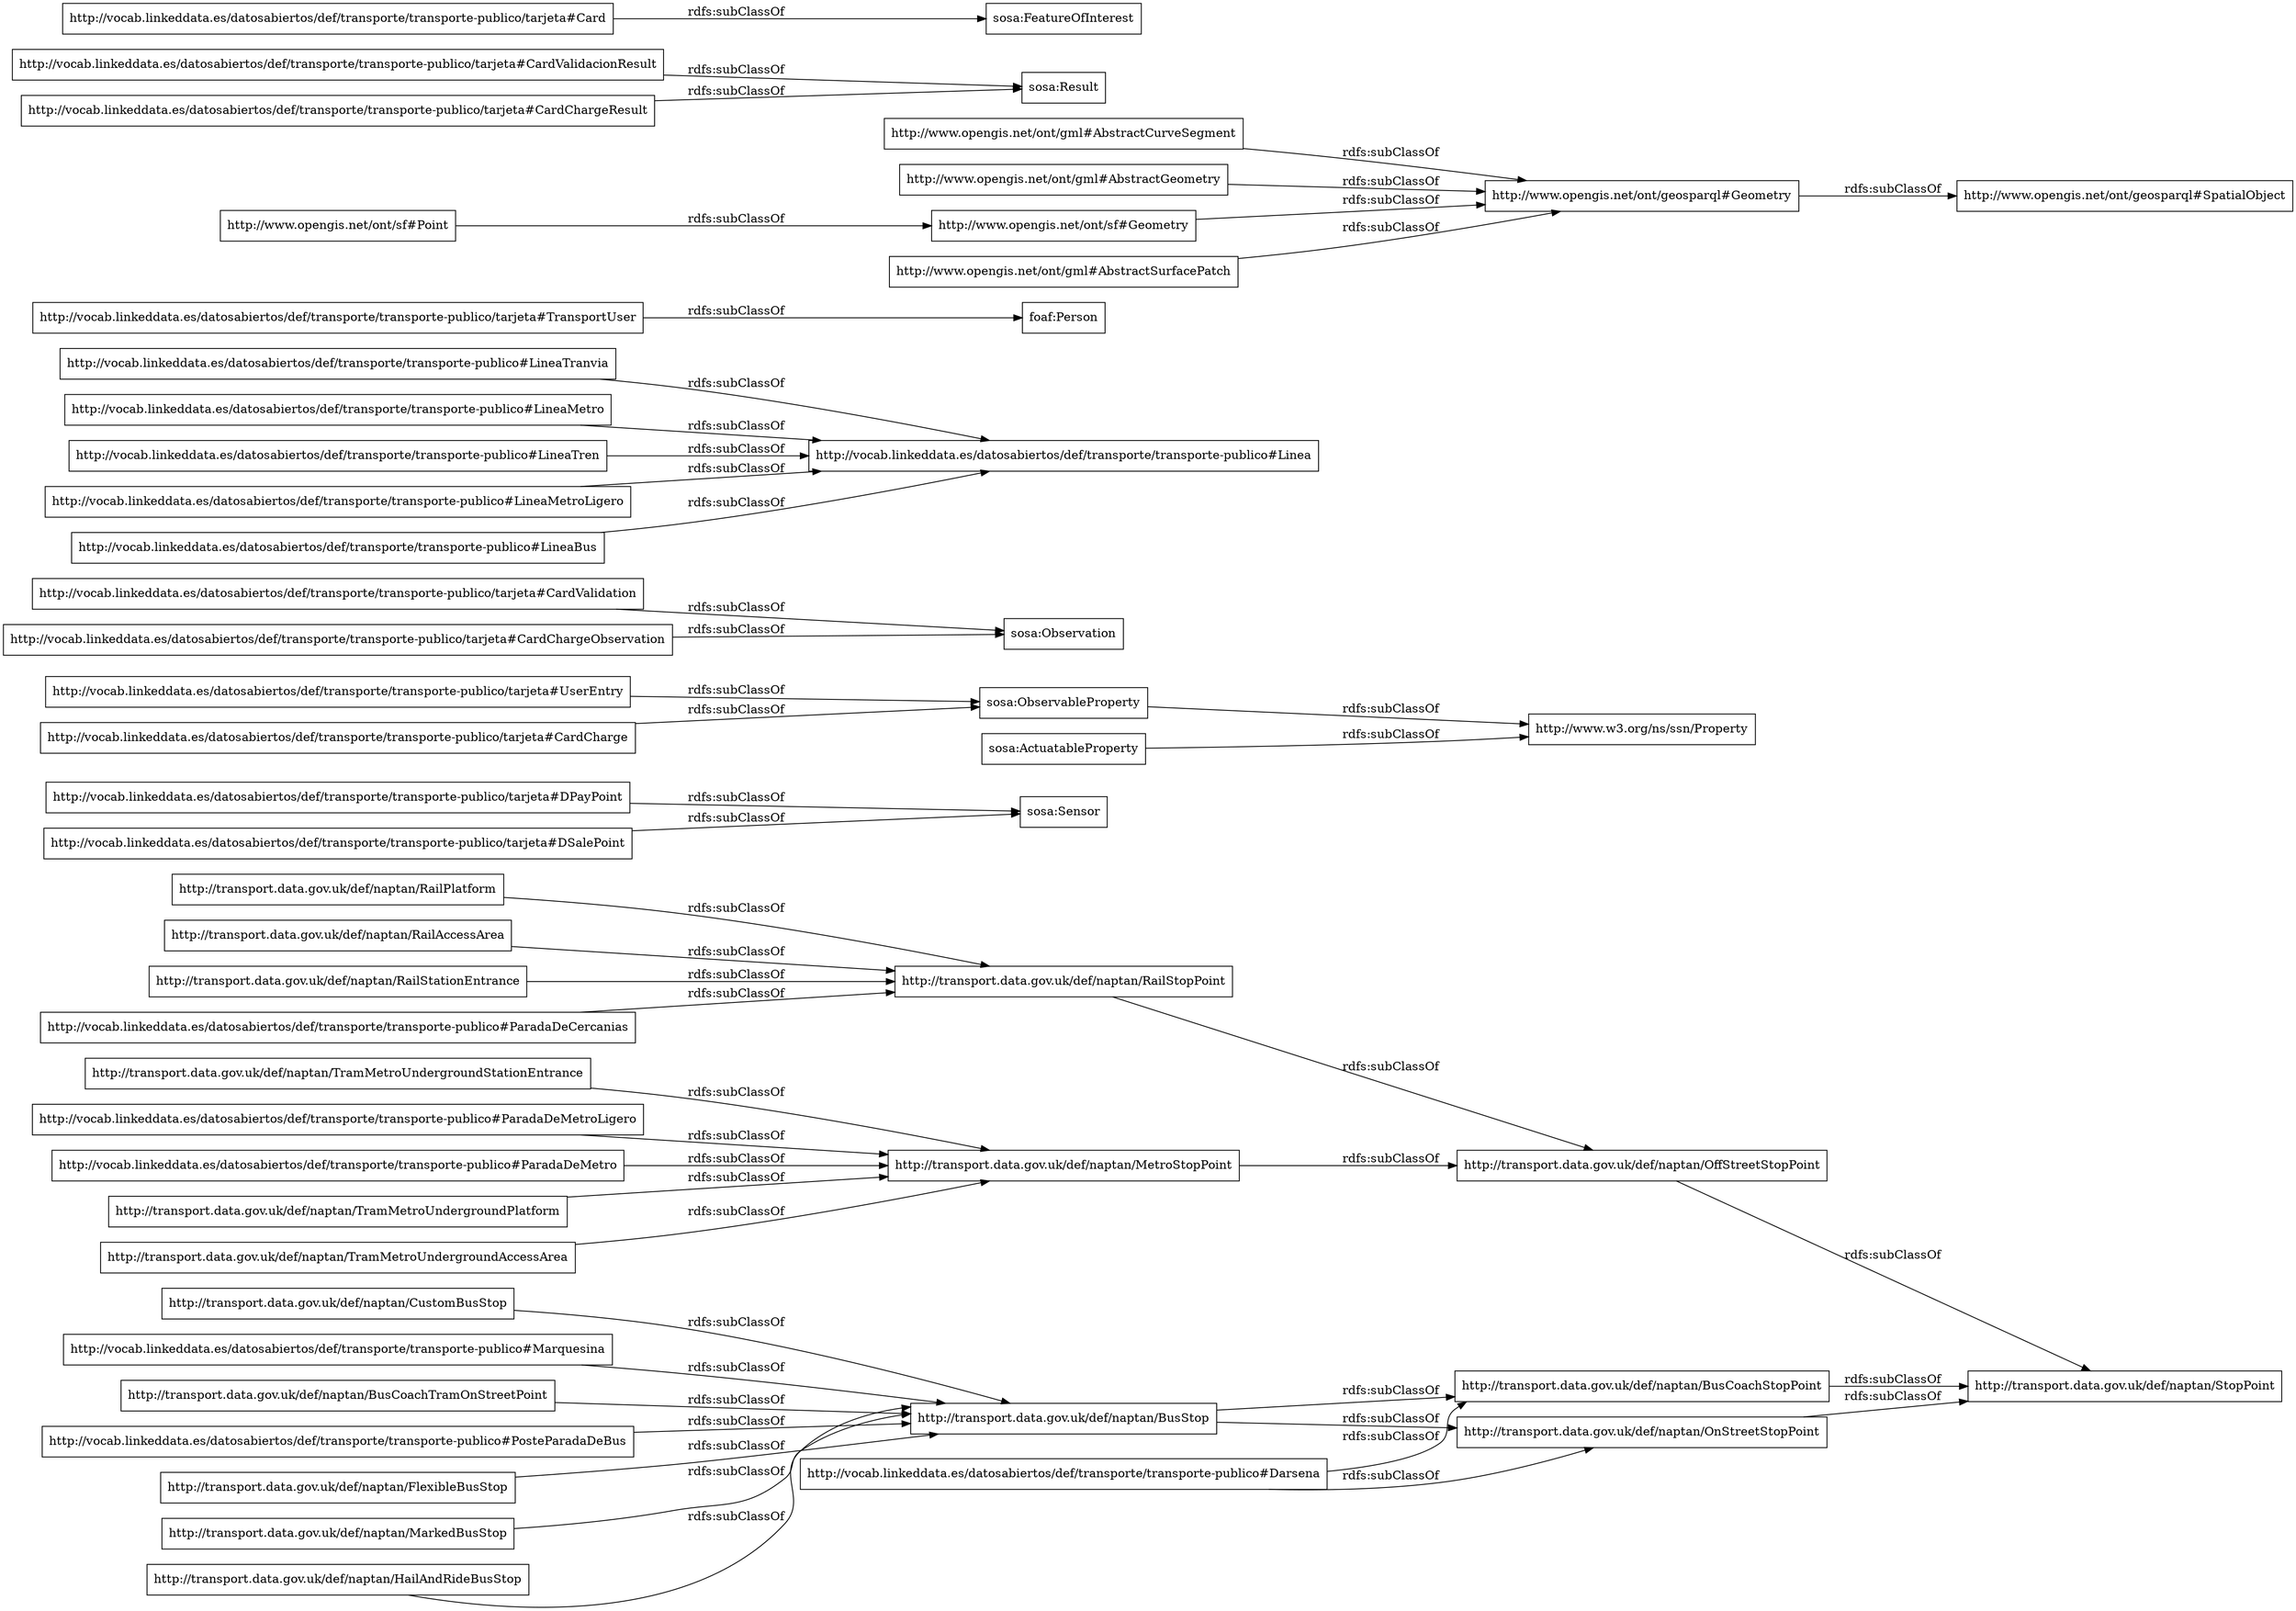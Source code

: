 digraph ar2dtool_diagram { 
rankdir=LR;
size="1000"
node [shape = rectangle, color="black"]; "http://transport.data.gov.uk/def/naptan/HailAndRideBusStop" "http://transport.data.gov.uk/def/naptan/OffStreetStopPoint" "http://vocab.linkeddata.es/datosabiertos/def/transporte/transporte-publico/tarjeta#DPayPoint" "http://vocab.linkeddata.es/datosabiertos/def/transporte/transporte-publico/tarjeta#UserEntry" "http://transport.data.gov.uk/def/naptan/OnStreetStopPoint" "http://vocab.linkeddata.es/datosabiertos/def/transporte/transporte-publico/tarjeta#CardValidation" "http://transport.data.gov.uk/def/naptan/RailPlatform" "http://vocab.linkeddata.es/datosabiertos/def/transporte/transporte-publico#LineaTranvia" "http://vocab.linkeddata.es/datosabiertos/def/transporte/transporte-publico/tarjeta#DSalePoint" "http://vocab.linkeddata.es/datosabiertos/def/transporte/transporte-publico/tarjeta#CardCharge" "http://vocab.linkeddata.es/datosabiertos/def/transporte/transporte-publico#LineaMetro" "http://transport.data.gov.uk/def/naptan/TramMetroUndergroundPlatform" "http://transport.data.gov.uk/def/naptan/RailStopPoint" "http://transport.data.gov.uk/def/naptan/CustomBusStop" "http://transport.data.gov.uk/def/naptan/BusStop" "http://transport.data.gov.uk/def/naptan/BusCoachStopPoint" "http://vocab.linkeddata.es/datosabiertos/def/transporte/transporte-publico/tarjeta#TransportUser" "http://transport.data.gov.uk/def/naptan/TramMetroUndergroundAccessArea" "http://transport.data.gov.uk/def/naptan/StopPoint" "http://vocab.linkeddata.es/datosabiertos/def/transporte/transporte-publico#Linea" "foaf:Person" "http://transport.data.gov.uk/def/naptan/TramMetroUndergroundStationEntrance" "http://vocab.linkeddata.es/datosabiertos/def/transporte/transporte-publico#LineaTren" "http://vocab.linkeddata.es/datosabiertos/def/transporte/transporte-publico#LineaMetroLigero" "http://vocab.linkeddata.es/datosabiertos/def/transporte/transporte-publico#Marquesina" "http://www.opengis.net/ont/gml#AbstractCurveSegment" "http://vocab.linkeddata.es/datosabiertos/def/transporte/transporte-publico#Darsena" "http://www.opengis.net/ont/geosparql#Geometry" "http://www.opengis.net/ont/gml#AbstractGeometry" "http://transport.data.gov.uk/def/naptan/RailAccessArea" "http://vocab.linkeddata.es/datosabiertos/def/transporte/transporte-publico#ParadaDeMetroLigero" "http://vocab.linkeddata.es/datosabiertos/def/transporte/transporte-publico/tarjeta#CardValidacionResult" "http://www.opengis.net/ont/sf#Point" "http://www.opengis.net/ont/geosparql#SpatialObject" "http://transport.data.gov.uk/def/naptan/BusCoachTramOnStreetPoint" "http://vocab.linkeddata.es/datosabiertos/def/transporte/transporte-publico/tarjeta#Card" "http://www.opengis.net/ont/sf#Geometry" "http://vocab.linkeddata.es/datosabiertos/def/transporte/transporte-publico#PosteParadaDeBus" "http://vocab.linkeddata.es/datosabiertos/def/transporte/transporte-publico/tarjeta#CardChargeResult" "http://transport.data.gov.uk/def/naptan/FlexibleBusStop" "http://vocab.linkeddata.es/datosabiertos/def/transporte/transporte-publico#ParadaDeMetro" "http://transport.data.gov.uk/def/naptan/RailStationEntrance" "http://vocab.linkeddata.es/datosabiertos/def/transporte/transporte-publico#LineaBus" "http://www.opengis.net/ont/gml#AbstractSurfacePatch" "http://vocab.linkeddata.es/datosabiertos/def/transporte/transporte-publico/tarjeta#CardChargeObservation" "http://transport.data.gov.uk/def/naptan/MetroStopPoint" "http://transport.data.gov.uk/def/naptan/MarkedBusStop" "http://vocab.linkeddata.es/datosabiertos/def/transporte/transporte-publico#ParadaDeCercanias" "http://www.w3.org/ns/ssn/Property" "sosa:ObservableProperty" "sosa:FeatureOfInterest" "sosa:ActuatableProperty" "sosa:Observation" "sosa:Sensor" "sosa:Result" ; /*classes style*/
	"http://www.opengis.net/ont/gml#AbstractGeometry" -> "http://www.opengis.net/ont/geosparql#Geometry" [ label = "rdfs:subClassOf" ];
	"http://vocab.linkeddata.es/datosabiertos/def/transporte/transporte-publico/tarjeta#DSalePoint" -> "sosa:Sensor" [ label = "rdfs:subClassOf" ];
	"http://transport.data.gov.uk/def/naptan/RailStopPoint" -> "http://transport.data.gov.uk/def/naptan/OffStreetStopPoint" [ label = "rdfs:subClassOf" ];
	"http://vocab.linkeddata.es/datosabiertos/def/transporte/transporte-publico/tarjeta#CardChargeResult" -> "sosa:Result" [ label = "rdfs:subClassOf" ];
	"http://vocab.linkeddata.es/datosabiertos/def/transporte/transporte-publico#LineaTren" -> "http://vocab.linkeddata.es/datosabiertos/def/transporte/transporte-publico#Linea" [ label = "rdfs:subClassOf" ];
	"http://vocab.linkeddata.es/datosabiertos/def/transporte/transporte-publico/tarjeta#TransportUser" -> "foaf:Person" [ label = "rdfs:subClassOf" ];
	"http://vocab.linkeddata.es/datosabiertos/def/transporte/transporte-publico#ParadaDeMetroLigero" -> "http://transport.data.gov.uk/def/naptan/MetroStopPoint" [ label = "rdfs:subClassOf" ];
	"http://transport.data.gov.uk/def/naptan/RailAccessArea" -> "http://transport.data.gov.uk/def/naptan/RailStopPoint" [ label = "rdfs:subClassOf" ];
	"http://transport.data.gov.uk/def/naptan/OffStreetStopPoint" -> "http://transport.data.gov.uk/def/naptan/StopPoint" [ label = "rdfs:subClassOf" ];
	"http://transport.data.gov.uk/def/naptan/TramMetroUndergroundPlatform" -> "http://transport.data.gov.uk/def/naptan/MetroStopPoint" [ label = "rdfs:subClassOf" ];
	"http://vocab.linkeddata.es/datosabiertos/def/transporte/transporte-publico#LineaTranvia" -> "http://vocab.linkeddata.es/datosabiertos/def/transporte/transporte-publico#Linea" [ label = "rdfs:subClassOf" ];
	"http://www.opengis.net/ont/sf#Point" -> "http://www.opengis.net/ont/sf#Geometry" [ label = "rdfs:subClassOf" ];
	"http://vocab.linkeddata.es/datosabiertos/def/transporte/transporte-publico/tarjeta#Card" -> "sosa:FeatureOfInterest" [ label = "rdfs:subClassOf" ];
	"http://vocab.linkeddata.es/datosabiertos/def/transporte/transporte-publico/tarjeta#CardValidation" -> "sosa:Observation" [ label = "rdfs:subClassOf" ];
	"http://vocab.linkeddata.es/datosabiertos/def/transporte/transporte-publico/tarjeta#CardChargeObservation" -> "sosa:Observation" [ label = "rdfs:subClassOf" ];
	"http://vocab.linkeddata.es/datosabiertos/def/transporte/transporte-publico#LineaBus" -> "http://vocab.linkeddata.es/datosabiertos/def/transporte/transporte-publico#Linea" [ label = "rdfs:subClassOf" ];
	"http://transport.data.gov.uk/def/naptan/CustomBusStop" -> "http://transport.data.gov.uk/def/naptan/BusStop" [ label = "rdfs:subClassOf" ];
	"http://transport.data.gov.uk/def/naptan/RailPlatform" -> "http://transport.data.gov.uk/def/naptan/RailStopPoint" [ label = "rdfs:subClassOf" ];
	"http://transport.data.gov.uk/def/naptan/TramMetroUndergroundAccessArea" -> "http://transport.data.gov.uk/def/naptan/MetroStopPoint" [ label = "rdfs:subClassOf" ];
	"http://vocab.linkeddata.es/datosabiertos/def/transporte/transporte-publico/tarjeta#UserEntry" -> "sosa:ObservableProperty" [ label = "rdfs:subClassOf" ];
	"http://vocab.linkeddata.es/datosabiertos/def/transporte/transporte-publico#LineaMetroLigero" -> "http://vocab.linkeddata.es/datosabiertos/def/transporte/transporte-publico#Linea" [ label = "rdfs:subClassOf" ];
	"http://www.opengis.net/ont/gml#AbstractCurveSegment" -> "http://www.opengis.net/ont/geosparql#Geometry" [ label = "rdfs:subClassOf" ];
	"http://vocab.linkeddata.es/datosabiertos/def/transporte/transporte-publico#ParadaDeCercanias" -> "http://transport.data.gov.uk/def/naptan/RailStopPoint" [ label = "rdfs:subClassOf" ];
	"http://vocab.linkeddata.es/datosabiertos/def/transporte/transporte-publico#Marquesina" -> "http://transport.data.gov.uk/def/naptan/BusStop" [ label = "rdfs:subClassOf" ];
	"http://vocab.linkeddata.es/datosabiertos/def/transporte/transporte-publico#PosteParadaDeBus" -> "http://transport.data.gov.uk/def/naptan/BusStop" [ label = "rdfs:subClassOf" ];
	"http://transport.data.gov.uk/def/naptan/BusCoachStopPoint" -> "http://transport.data.gov.uk/def/naptan/StopPoint" [ label = "rdfs:subClassOf" ];
	"http://transport.data.gov.uk/def/naptan/FlexibleBusStop" -> "http://transport.data.gov.uk/def/naptan/BusStop" [ label = "rdfs:subClassOf" ];
	"http://transport.data.gov.uk/def/naptan/MetroStopPoint" -> "http://transport.data.gov.uk/def/naptan/OffStreetStopPoint" [ label = "rdfs:subClassOf" ];
	"http://www.opengis.net/ont/gml#AbstractSurfacePatch" -> "http://www.opengis.net/ont/geosparql#Geometry" [ label = "rdfs:subClassOf" ];
	"http://transport.data.gov.uk/def/naptan/BusStop" -> "http://transport.data.gov.uk/def/naptan/OnStreetStopPoint" [ label = "rdfs:subClassOf" ];
	"http://transport.data.gov.uk/def/naptan/BusStop" -> "http://transport.data.gov.uk/def/naptan/BusCoachStopPoint" [ label = "rdfs:subClassOf" ];
	"http://transport.data.gov.uk/def/naptan/TramMetroUndergroundStationEntrance" -> "http://transport.data.gov.uk/def/naptan/MetroStopPoint" [ label = "rdfs:subClassOf" ];
	"http://vocab.linkeddata.es/datosabiertos/def/transporte/transporte-publico#LineaMetro" -> "http://vocab.linkeddata.es/datosabiertos/def/transporte/transporte-publico#Linea" [ label = "rdfs:subClassOf" ];
	"http://transport.data.gov.uk/def/naptan/OnStreetStopPoint" -> "http://transport.data.gov.uk/def/naptan/StopPoint" [ label = "rdfs:subClassOf" ];
	"http://vocab.linkeddata.es/datosabiertos/def/transporte/transporte-publico#Darsena" -> "http://transport.data.gov.uk/def/naptan/OnStreetStopPoint" [ label = "rdfs:subClassOf" ];
	"http://vocab.linkeddata.es/datosabiertos/def/transporte/transporte-publico#Darsena" -> "http://transport.data.gov.uk/def/naptan/BusCoachStopPoint" [ label = "rdfs:subClassOf" ];
	"http://transport.data.gov.uk/def/naptan/RailStationEntrance" -> "http://transport.data.gov.uk/def/naptan/RailStopPoint" [ label = "rdfs:subClassOf" ];
	"http://www.opengis.net/ont/geosparql#Geometry" -> "http://www.opengis.net/ont/geosparql#SpatialObject" [ label = "rdfs:subClassOf" ];
	"http://vocab.linkeddata.es/datosabiertos/def/transporte/transporte-publico/tarjeta#CardCharge" -> "sosa:ObservableProperty" [ label = "rdfs:subClassOf" ];
	"http://transport.data.gov.uk/def/naptan/BusCoachTramOnStreetPoint" -> "http://transport.data.gov.uk/def/naptan/BusStop" [ label = "rdfs:subClassOf" ];
	"http://vocab.linkeddata.es/datosabiertos/def/transporte/transporte-publico/tarjeta#DPayPoint" -> "sosa:Sensor" [ label = "rdfs:subClassOf" ];
	"http://transport.data.gov.uk/def/naptan/MarkedBusStop" -> "http://transport.data.gov.uk/def/naptan/BusStop" [ label = "rdfs:subClassOf" ];
	"http://vocab.linkeddata.es/datosabiertos/def/transporte/transporte-publico#ParadaDeMetro" -> "http://transport.data.gov.uk/def/naptan/MetroStopPoint" [ label = "rdfs:subClassOf" ];
	"sosa:ObservableProperty" -> "http://www.w3.org/ns/ssn/Property" [ label = "rdfs:subClassOf" ];
	"http://transport.data.gov.uk/def/naptan/HailAndRideBusStop" -> "http://transport.data.gov.uk/def/naptan/BusStop" [ label = "rdfs:subClassOf" ];
	"http://vocab.linkeddata.es/datosabiertos/def/transporte/transporte-publico/tarjeta#CardValidacionResult" -> "sosa:Result" [ label = "rdfs:subClassOf" ];
	"sosa:ActuatableProperty" -> "http://www.w3.org/ns/ssn/Property" [ label = "rdfs:subClassOf" ];
	"http://www.opengis.net/ont/sf#Geometry" -> "http://www.opengis.net/ont/geosparql#Geometry" [ label = "rdfs:subClassOf" ];

}
